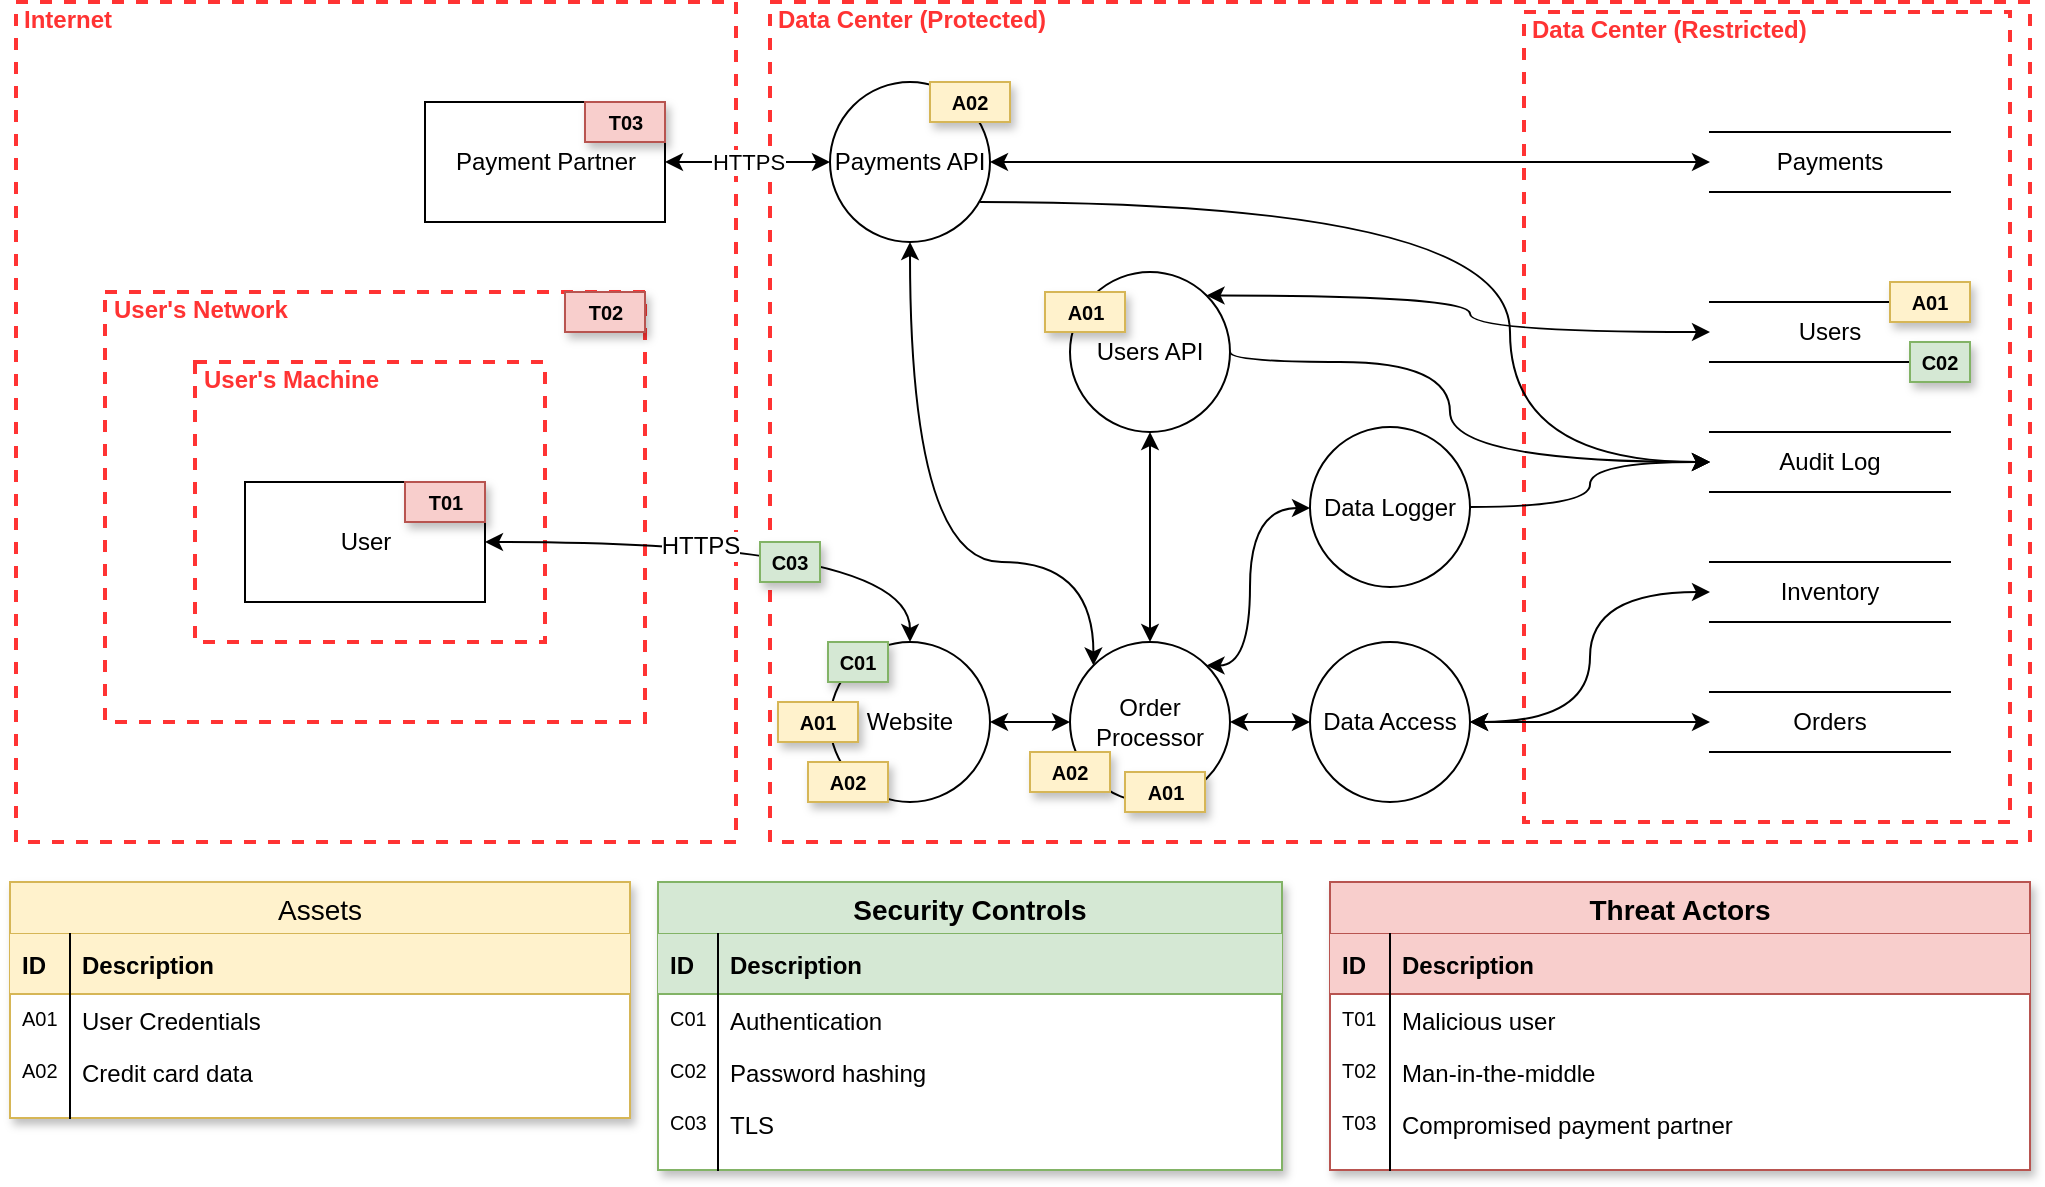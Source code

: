 <mxfile version="12.2.6" type="device" pages="3"><diagram id="M8fQZ1Fo5XgVi32tmQeU" name="DFD"><mxGraphModel dx="1090" dy="696" grid="1" gridSize="10" guides="1" tooltips="1" connect="1" arrows="1" fold="1" page="1" pageScale="1" pageWidth="827" pageHeight="1169" math="0" shadow="0"><root><mxCell id="bVHdNsz0KWSQvc3xRIcT-0"/><mxCell id="bVHdNsz0KWSQvc3xRIcT-1" parent="bVHdNsz0KWSQvc3xRIcT-0"/><mxCell id="bVHdNsz0KWSQvc3xRIcT-3" value="User's Machine" style="html=1;fontColor=#FF3333;fontStyle=1;align=left;verticalAlign=top;spacing=0;labelBorderColor=none;fillColor=none;dashed=1;strokeWidth=2;strokeColor=#FF3333;spacingLeft=4;spacingTop=-3;" vertex="1" parent="bVHdNsz0KWSQvc3xRIcT-1"><mxGeometry x="162.5" y="260" width="175" height="140" as="geometry"/></mxCell><mxCell id="bVHdNsz0KWSQvc3xRIcT-4" value="User's Network" style="html=1;fontColor=#FF3333;fontStyle=1;align=left;verticalAlign=top;spacing=0;labelBorderColor=none;fillColor=none;dashed=1;strokeWidth=2;strokeColor=#FF3333;spacingLeft=4;spacingTop=-3;" vertex="1" parent="bVHdNsz0KWSQvc3xRIcT-1"><mxGeometry x="117.5" y="225" width="270" height="215" as="geometry"/></mxCell><mxCell id="bVHdNsz0KWSQvc3xRIcT-5" value="Internet" style="html=1;fontColor=#FF3333;fontStyle=1;align=left;verticalAlign=top;spacing=0;labelBorderColor=none;fillColor=none;dashed=1;strokeWidth=2;strokeColor=#FF3333;spacingLeft=4;spacingTop=-3;" vertex="1" parent="bVHdNsz0KWSQvc3xRIcT-1"><mxGeometry x="73" y="80" width="360" height="420" as="geometry"/></mxCell><mxCell id="bVHdNsz0KWSQvc3xRIcT-2" value="User" style="rounded=0;whiteSpace=wrap;html=1;" vertex="1" parent="bVHdNsz0KWSQvc3xRIcT-1"><mxGeometry x="187.5" y="320" width="120" height="60" as="geometry"/></mxCell><mxCell id="bVHdNsz0KWSQvc3xRIcT-6" value="Data Center (Protected)" style="html=1;fontColor=#FF3333;fontStyle=1;align=left;verticalAlign=top;spacing=0;labelBorderColor=none;fillColor=none;dashed=1;strokeWidth=2;strokeColor=#FF3333;spacingLeft=4;spacingTop=-3;" vertex="1" parent="bVHdNsz0KWSQvc3xRIcT-1"><mxGeometry x="450" y="80" width="630" height="420" as="geometry"/></mxCell><mxCell id="bVHdNsz0KWSQvc3xRIcT-7" value="Website" style="ellipse;whiteSpace=wrap;html=1;aspect=fixed;" vertex="1" parent="bVHdNsz0KWSQvc3xRIcT-1"><mxGeometry x="480" y="400" width="80" height="80" as="geometry"/></mxCell><mxCell id="bVHdNsz0KWSQvc3xRIcT-8" value="Order Processor" style="ellipse;whiteSpace=wrap;html=1;aspect=fixed;" vertex="1" parent="bVHdNsz0KWSQvc3xRIcT-1"><mxGeometry x="600" y="400" width="80" height="80" as="geometry"/></mxCell><mxCell id="bVHdNsz0KWSQvc3xRIcT-10" value="Data Access" style="ellipse;whiteSpace=wrap;html=1;aspect=fixed;" vertex="1" parent="bVHdNsz0KWSQvc3xRIcT-1"><mxGeometry x="720" y="400" width="80" height="80" as="geometry"/></mxCell><mxCell id="bVHdNsz0KWSQvc3xRIcT-11" value="Data Logger" style="ellipse;whiteSpace=wrap;html=1;aspect=fixed;" vertex="1" parent="bVHdNsz0KWSQvc3xRIcT-1"><mxGeometry x="720" y="292.5" width="80" height="80" as="geometry"/></mxCell><mxCell id="bVHdNsz0KWSQvc3xRIcT-12" value="Data Center (Restricted)" style="html=1;fontColor=#FF3333;fontStyle=1;align=left;verticalAlign=top;spacing=0;labelBorderColor=none;fillColor=none;dashed=1;strokeWidth=2;strokeColor=#FF3333;spacingLeft=4;spacingTop=-3;" vertex="1" parent="bVHdNsz0KWSQvc3xRIcT-1"><mxGeometry x="827" y="85" width="243" height="405" as="geometry"/></mxCell><mxCell id="bVHdNsz0KWSQvc3xRIcT-13" value="Orders" style="shape=partialRectangle;whiteSpace=wrap;html=1;left=0;right=0;fillColor=none;" vertex="1" parent="bVHdNsz0KWSQvc3xRIcT-1"><mxGeometry x="920" y="425" width="120" height="30" as="geometry"/></mxCell><mxCell id="bVHdNsz0KWSQvc3xRIcT-14" value="Inventory" style="shape=partialRectangle;whiteSpace=wrap;html=1;left=0;right=0;fillColor=none;" vertex="1" parent="bVHdNsz0KWSQvc3xRIcT-1"><mxGeometry x="920" y="360" width="120" height="30" as="geometry"/></mxCell><mxCell id="bVHdNsz0KWSQvc3xRIcT-15" value="Audit Log" style="shape=partialRectangle;whiteSpace=wrap;html=1;left=0;right=0;fillColor=none;" vertex="1" parent="bVHdNsz0KWSQvc3xRIcT-1"><mxGeometry x="920" y="295" width="120" height="30" as="geometry"/></mxCell><mxCell id="bVHdNsz0KWSQvc3xRIcT-16" value="Payments API" style="ellipse;whiteSpace=wrap;html=1;aspect=fixed;" vertex="1" parent="bVHdNsz0KWSQvc3xRIcT-1"><mxGeometry x="480" y="120" width="80" height="80" as="geometry"/></mxCell><mxCell id="bVHdNsz0KWSQvc3xRIcT-17" value="Payment Partner" style="rounded=0;whiteSpace=wrap;html=1;" vertex="1" parent="bVHdNsz0KWSQvc3xRIcT-1"><mxGeometry x="277.5" y="130" width="120" height="60" as="geometry"/></mxCell><mxCell id="bVHdNsz0KWSQvc3xRIcT-18" value="&lt;font color=&quot;#000000&quot;&gt;HTTPS&lt;/font&gt;" style="endArrow=classic;startArrow=classic;html=1;fontColor=#FF3333;edgeStyle=orthogonalEdgeStyle;elbow=vertical;curved=1;" edge="1" parent="bVHdNsz0KWSQvc3xRIcT-1" source="bVHdNsz0KWSQvc3xRIcT-16" target="bVHdNsz0KWSQvc3xRIcT-17"><mxGeometry width="50" height="50" relative="1" as="geometry"><mxPoint x="120" y="610" as="sourcePoint"/><mxPoint x="170" y="560" as="targetPoint"/></mxGeometry></mxCell><mxCell id="bVHdNsz0KWSQvc3xRIcT-19" value="" style="endArrow=classic;startArrow=classic;html=1;fontColor=#FF3333;edgeStyle=orthogonalEdgeStyle;elbow=vertical;curved=1;" edge="1" parent="bVHdNsz0KWSQvc3xRIcT-1" source="bVHdNsz0KWSQvc3xRIcT-2" target="bVHdNsz0KWSQvc3xRIcT-7"><mxGeometry width="50" height="50" relative="1" as="geometry"><mxPoint x="370" y="560" as="sourcePoint"/><mxPoint x="120" y="490" as="targetPoint"/></mxGeometry></mxCell><mxCell id="bVHdNsz0KWSQvc3xRIcT-37" value="HTTPS" style="text;html=1;resizable=0;points=[];align=center;verticalAlign=middle;labelBackgroundColor=#ffffff;" vertex="1" connectable="0" parent="bVHdNsz0KWSQvc3xRIcT-19"><mxGeometry x="-0.189" y="-2" relative="1" as="geometry"><mxPoint x="1" as="offset"/></mxGeometry></mxCell><mxCell id="bVHdNsz0KWSQvc3xRIcT-20" value="" style="endArrow=classic;startArrow=classic;html=1;edgeStyle=orthogonalEdgeStyle;elbow=vertical;curved=1;" edge="1" parent="bVHdNsz0KWSQvc3xRIcT-1" source="bVHdNsz0KWSQvc3xRIcT-7" target="bVHdNsz0KWSQvc3xRIcT-8"><mxGeometry width="50" height="50" relative="1" as="geometry"><mxPoint x="70" y="540" as="sourcePoint"/><mxPoint x="120" y="490" as="targetPoint"/></mxGeometry></mxCell><mxCell id="bVHdNsz0KWSQvc3xRIcT-21" value="" style="endArrow=classic;startArrow=classic;html=1;edgeStyle=orthogonalEdgeStyle;elbow=vertical;curved=1;" edge="1" parent="bVHdNsz0KWSQvc3xRIcT-1" source="bVHdNsz0KWSQvc3xRIcT-8" target="bVHdNsz0KWSQvc3xRIcT-10"><mxGeometry width="50" height="50" relative="1" as="geometry"><mxPoint x="70" y="540" as="sourcePoint"/><mxPoint x="120" y="490" as="targetPoint"/></mxGeometry></mxCell><mxCell id="bVHdNsz0KWSQvc3xRIcT-22" value="" style="endArrow=classic;startArrow=classic;html=1;fontColor=#FF3333;edgeStyle=orthogonalEdgeStyle;elbow=vertical;curved=1;exitX=0;exitY=0;exitDx=0;exitDy=0;" edge="1" parent="bVHdNsz0KWSQvc3xRIcT-1" source="bVHdNsz0KWSQvc3xRIcT-8" target="bVHdNsz0KWSQvc3xRIcT-16"><mxGeometry width="50" height="50" relative="1" as="geometry"><mxPoint x="70" y="540" as="sourcePoint"/><mxPoint x="120" y="490" as="targetPoint"/><Array as="points"><mxPoint x="612" y="360"/><mxPoint x="520" y="360"/></Array></mxGeometry></mxCell><mxCell id="bVHdNsz0KWSQvc3xRIcT-23" value="" style="endArrow=classic;startArrow=classic;html=1;fontColor=#FF3333;edgeStyle=orthogonalEdgeStyle;elbow=vertical;curved=1;exitX=1;exitY=0;exitDx=0;exitDy=0;" edge="1" parent="bVHdNsz0KWSQvc3xRIcT-1" source="bVHdNsz0KWSQvc3xRIcT-8" target="bVHdNsz0KWSQvc3xRIcT-11"><mxGeometry width="50" height="50" relative="1" as="geometry"><mxPoint x="70" y="540" as="sourcePoint"/><mxPoint x="120" y="490" as="targetPoint"/><Array as="points"><mxPoint x="690" y="412"/><mxPoint x="690" y="333"/></Array></mxGeometry></mxCell><mxCell id="bVHdNsz0KWSQvc3xRIcT-24" value="" style="endArrow=classic;html=1;fontColor=#FF3333;edgeStyle=orthogonalEdgeStyle;elbow=vertical;curved=1;" edge="1" parent="bVHdNsz0KWSQvc3xRIcT-1" source="bVHdNsz0KWSQvc3xRIcT-11" target="bVHdNsz0KWSQvc3xRIcT-15"><mxGeometry width="50" height="50" relative="1" as="geometry"><mxPoint x="70" y="540" as="sourcePoint"/><mxPoint x="120" y="490" as="targetPoint"/></mxGeometry></mxCell><mxCell id="bVHdNsz0KWSQvc3xRIcT-25" value="" style="endArrow=classic;startArrow=classic;html=1;fontColor=#FF3333;edgeStyle=orthogonalEdgeStyle;elbow=vertical;curved=1;entryX=0;entryY=0.5;entryDx=0;entryDy=0;" edge="1" parent="bVHdNsz0KWSQvc3xRIcT-1" source="bVHdNsz0KWSQvc3xRIcT-10" target="bVHdNsz0KWSQvc3xRIcT-14"><mxGeometry width="50" height="50" relative="1" as="geometry"><mxPoint x="70" y="540" as="sourcePoint"/><mxPoint x="120" y="490" as="targetPoint"/></mxGeometry></mxCell><mxCell id="bVHdNsz0KWSQvc3xRIcT-27" value="Users API" style="ellipse;whiteSpace=wrap;html=1;aspect=fixed;" vertex="1" parent="bVHdNsz0KWSQvc3xRIcT-1"><mxGeometry x="600" y="215" width="80" height="80" as="geometry"/></mxCell><mxCell id="bVHdNsz0KWSQvc3xRIcT-28" value="" style="endArrow=classic;startArrow=classic;html=1;fontColor=#FF3333;edgeStyle=orthogonalEdgeStyle;elbow=vertical;curved=1;exitX=0.5;exitY=1;exitDx=0;exitDy=0;entryX=0.5;entryY=0;entryDx=0;entryDy=0;" edge="1" parent="bVHdNsz0KWSQvc3xRIcT-1" source="bVHdNsz0KWSQvc3xRIcT-27" target="bVHdNsz0KWSQvc3xRIcT-8"><mxGeometry width="50" height="50" relative="1" as="geometry"><mxPoint x="70" y="570" as="sourcePoint"/><mxPoint x="120" y="520" as="targetPoint"/><Array as="points"/></mxGeometry></mxCell><mxCell id="bVHdNsz0KWSQvc3xRIcT-29" value="Users" style="shape=partialRectangle;whiteSpace=wrap;html=1;left=0;right=0;fillColor=none;" vertex="1" parent="bVHdNsz0KWSQvc3xRIcT-1"><mxGeometry x="920" y="230" width="120" height="30" as="geometry"/></mxCell><mxCell id="bVHdNsz0KWSQvc3xRIcT-30" value="" style="endArrow=classic;startArrow=classic;html=1;fontColor=#FF3333;edgeStyle=orthogonalEdgeStyle;elbow=vertical;curved=1;exitX=1;exitY=0;exitDx=0;exitDy=0;" edge="1" parent="bVHdNsz0KWSQvc3xRIcT-1" source="bVHdNsz0KWSQvc3xRIcT-27" target="bVHdNsz0KWSQvc3xRIcT-29"><mxGeometry width="50" height="50" relative="1" as="geometry"><mxPoint x="70" y="570" as="sourcePoint"/><mxPoint x="120" y="520" as="targetPoint"/><Array as="points"/></mxGeometry></mxCell><mxCell id="bVHdNsz0KWSQvc3xRIcT-31" value="" style="endArrow=classic;startArrow=classic;html=1;fontColor=#FF3333;edgeStyle=orthogonalEdgeStyle;elbow=vertical;curved=1;" edge="1" parent="bVHdNsz0KWSQvc3xRIcT-1" source="bVHdNsz0KWSQvc3xRIcT-10" target="bVHdNsz0KWSQvc3xRIcT-13"><mxGeometry width="50" height="50" relative="1" as="geometry"><mxPoint x="70" y="570" as="sourcePoint"/><mxPoint x="120" y="520" as="targetPoint"/></mxGeometry></mxCell><mxCell id="bVHdNsz0KWSQvc3xRIcT-32" value="Payments" style="shape=partialRectangle;whiteSpace=wrap;html=1;left=0;right=0;fillColor=none;" vertex="1" parent="bVHdNsz0KWSQvc3xRIcT-1"><mxGeometry x="920" y="145" width="120" height="30" as="geometry"/></mxCell><mxCell id="bVHdNsz0KWSQvc3xRIcT-33" value="" style="endArrow=classic;startArrow=classic;html=1;fontColor=#FF3333;edgeStyle=orthogonalEdgeStyle;elbow=vertical;curved=1;" edge="1" parent="bVHdNsz0KWSQvc3xRIcT-1" source="bVHdNsz0KWSQvc3xRIcT-16" target="bVHdNsz0KWSQvc3xRIcT-32"><mxGeometry width="50" height="50" relative="1" as="geometry"><mxPoint x="70" y="570" as="sourcePoint"/><mxPoint x="120" y="520" as="targetPoint"/></mxGeometry></mxCell><mxCell id="bVHdNsz0KWSQvc3xRIcT-34" value="" style="endArrow=classic;html=1;fontColor=#FF3333;edgeStyle=orthogonalEdgeStyle;elbow=vertical;curved=1;exitX=1;exitY=0.5;exitDx=0;exitDy=0;entryX=0;entryY=0.5;entryDx=0;entryDy=0;" edge="1" parent="bVHdNsz0KWSQvc3xRIcT-1" source="bVHdNsz0KWSQvc3xRIcT-27" target="bVHdNsz0KWSQvc3xRIcT-15"><mxGeometry width="50" height="50" relative="1" as="geometry"><mxPoint x="70" y="570" as="sourcePoint"/><mxPoint x="910" y="310" as="targetPoint"/><Array as="points"><mxPoint x="680" y="260"/><mxPoint x="790" y="260"/><mxPoint x="790" y="310"/></Array></mxGeometry></mxCell><mxCell id="bVHdNsz0KWSQvc3xRIcT-35" value="" style="endArrow=classic;html=1;fontColor=#FF3333;edgeStyle=orthogonalEdgeStyle;elbow=vertical;curved=1;exitX=0.938;exitY=0.75;exitDx=0;exitDy=0;entryX=0;entryY=0.5;entryDx=0;entryDy=0;exitPerimeter=0;" edge="1" parent="bVHdNsz0KWSQvc3xRIcT-1" source="bVHdNsz0KWSQvc3xRIcT-16" target="bVHdNsz0KWSQvc3xRIcT-15"><mxGeometry width="50" height="50" relative="1" as="geometry"><mxPoint x="70" y="570" as="sourcePoint"/><mxPoint x="120" y="520" as="targetPoint"/><Array as="points"><mxPoint x="820" y="180"/><mxPoint x="820" y="310"/></Array></mxGeometry></mxCell><mxCell id="bVHdNsz0KWSQvc3xRIcT-42" value="Assets" style="swimlane;fontStyle=0;childLayout=stackLayout;horizontal=1;startSize=26;fillColor=#fff2cc;horizontalStack=0;resizeParent=1;resizeParentMax=0;resizeLast=0;collapsible=1;marginBottom=0;swimlaneFillColor=#ffffff;align=center;fontSize=14;shadow=1;strokeColor=#d6b656;" vertex="1" parent="bVHdNsz0KWSQvc3xRIcT-1"><mxGeometry x="70" y="520" width="310" height="118" as="geometry"/></mxCell><mxCell id="bVHdNsz0KWSQvc3xRIcT-43" value="Description" style="shape=partialRectangle;top=0;left=0;right=0;bottom=1;align=left;verticalAlign=middle;fillColor=#fff2cc;spacingLeft=34;spacingRight=4;overflow=hidden;rotatable=0;points=[[0,0.5],[1,0.5]];portConstraint=eastwest;dropTarget=0;fontStyle=1;fontSize=12;strokeColor=#d6b656;" vertex="1" parent="bVHdNsz0KWSQvc3xRIcT-42"><mxGeometry y="26" width="310" height="30" as="geometry"/></mxCell><mxCell id="bVHdNsz0KWSQvc3xRIcT-44" value="ID" style="shape=partialRectangle;top=0;left=0;bottom=0;fillColor=none;align=left;verticalAlign=middle;spacingLeft=4;spacingRight=4;overflow=hidden;rotatable=0;points=[];portConstraint=eastwest;part=1;fontSize=12;fontStyle=1" vertex="1" connectable="0" parent="bVHdNsz0KWSQvc3xRIcT-43"><mxGeometry width="30" height="30" as="geometry"/></mxCell><mxCell id="bVHdNsz0KWSQvc3xRIcT-45" value="User Credentials" style="shape=partialRectangle;top=0;left=0;right=0;bottom=0;align=left;verticalAlign=top;fillColor=none;spacingLeft=34;spacingRight=4;overflow=hidden;rotatable=0;points=[[0,0.5],[1,0.5]];portConstraint=eastwest;dropTarget=0;fontSize=12;" vertex="1" parent="bVHdNsz0KWSQvc3xRIcT-42"><mxGeometry y="56" width="310" height="26" as="geometry"/></mxCell><mxCell id="bVHdNsz0KWSQvc3xRIcT-46" value="A01" style="shape=partialRectangle;top=0;left=0;bottom=0;fillColor=none;align=left;verticalAlign=top;spacingLeft=4;spacingRight=4;overflow=hidden;rotatable=0;points=[];portConstraint=eastwest;part=1;fontSize=10;" vertex="1" connectable="0" parent="bVHdNsz0KWSQvc3xRIcT-45"><mxGeometry width="30" height="26" as="geometry"/></mxCell><mxCell id="bVHdNsz0KWSQvc3xRIcT-47" value="Credit card data" style="shape=partialRectangle;top=0;left=0;right=0;bottom=0;align=left;verticalAlign=top;fillColor=none;spacingLeft=34;spacingRight=4;overflow=hidden;rotatable=0;points=[[0,0.5],[1,0.5]];portConstraint=eastwest;dropTarget=0;fontSize=12;" vertex="1" parent="bVHdNsz0KWSQvc3xRIcT-42"><mxGeometry y="82" width="310" height="26" as="geometry"/></mxCell><mxCell id="bVHdNsz0KWSQvc3xRIcT-48" value="A02" style="shape=partialRectangle;top=0;left=0;bottom=0;fillColor=none;align=left;verticalAlign=top;spacingLeft=4;spacingRight=4;overflow=hidden;rotatable=0;points=[];portConstraint=eastwest;part=1;fontSize=10;" vertex="1" connectable="0" parent="bVHdNsz0KWSQvc3xRIcT-47"><mxGeometry width="30" height="26" as="geometry"/></mxCell><mxCell id="bVHdNsz0KWSQvc3xRIcT-51" value="" style="shape=partialRectangle;top=0;left=0;right=0;bottom=0;align=left;verticalAlign=top;fillColor=none;spacingLeft=34;spacingRight=4;overflow=hidden;rotatable=0;points=[[0,0.5],[1,0.5]];portConstraint=eastwest;dropTarget=0;fontSize=12;" vertex="1" parent="bVHdNsz0KWSQvc3xRIcT-42"><mxGeometry y="108" width="310" height="10" as="geometry"/></mxCell><mxCell id="bVHdNsz0KWSQvc3xRIcT-52" value="" style="shape=partialRectangle;top=0;left=0;bottom=0;fillColor=none;align=left;verticalAlign=top;spacingLeft=4;spacingRight=4;overflow=hidden;rotatable=0;points=[];portConstraint=eastwest;part=1;fontSize=12;" vertex="1" connectable="0" parent="bVHdNsz0KWSQvc3xRIcT-51"><mxGeometry width="30" height="10" as="geometry"/></mxCell><mxCell id="bVHdNsz0KWSQvc3xRIcT-53" value="Security Controls" style="swimlane;fontStyle=1;childLayout=stackLayout;horizontal=1;startSize=26;fillColor=#d5e8d4;horizontalStack=0;resizeParent=1;resizeParentMax=0;resizeLast=0;collapsible=1;marginBottom=0;swimlaneFillColor=#ffffff;align=center;fontSize=14;shadow=1;strokeColor=#82b366;" vertex="1" parent="bVHdNsz0KWSQvc3xRIcT-1"><mxGeometry x="394" y="520" width="312" height="144" as="geometry"/></mxCell><mxCell id="bVHdNsz0KWSQvc3xRIcT-54" value="Description" style="shape=partialRectangle;top=0;left=0;right=0;bottom=1;align=left;verticalAlign=middle;fillColor=#d5e8d4;spacingLeft=34;spacingRight=4;overflow=hidden;rotatable=0;points=[[0,0.5],[1,0.5]];portConstraint=eastwest;dropTarget=0;fontStyle=1;fontSize=12;strokeColor=#82b366;" vertex="1" parent="bVHdNsz0KWSQvc3xRIcT-53"><mxGeometry y="26" width="312" height="30" as="geometry"/></mxCell><mxCell id="bVHdNsz0KWSQvc3xRIcT-55" value="ID" style="shape=partialRectangle;top=0;left=0;bottom=0;fillColor=none;align=left;verticalAlign=middle;spacingLeft=4;spacingRight=4;overflow=hidden;rotatable=0;points=[];portConstraint=eastwest;part=1;fontSize=12;fontStyle=1" vertex="1" connectable="0" parent="bVHdNsz0KWSQvc3xRIcT-54"><mxGeometry width="30" height="30" as="geometry"/></mxCell><mxCell id="bVHdNsz0KWSQvc3xRIcT-56" value="Authentication" style="shape=partialRectangle;top=0;left=0;right=0;bottom=0;align=left;verticalAlign=top;fillColor=none;spacingLeft=34;spacingRight=4;overflow=hidden;rotatable=0;points=[[0,0.5],[1,0.5]];portConstraint=eastwest;dropTarget=0;fontSize=12;" vertex="1" parent="bVHdNsz0KWSQvc3xRIcT-53"><mxGeometry y="56" width="312" height="26" as="geometry"/></mxCell><mxCell id="bVHdNsz0KWSQvc3xRIcT-57" value="C01" style="shape=partialRectangle;top=0;left=0;bottom=0;fillColor=none;align=left;verticalAlign=top;spacingLeft=4;spacingRight=4;overflow=hidden;rotatable=0;points=[];portConstraint=eastwest;part=1;fontSize=10;" vertex="1" connectable="0" parent="bVHdNsz0KWSQvc3xRIcT-56"><mxGeometry width="30" height="26" as="geometry"/></mxCell><mxCell id="bVHdNsz0KWSQvc3xRIcT-58" value="Password hashing" style="shape=partialRectangle;top=0;left=0;right=0;bottom=0;align=left;verticalAlign=top;fillColor=none;spacingLeft=34;spacingRight=4;overflow=hidden;rotatable=0;points=[[0,0.5],[1,0.5]];portConstraint=eastwest;dropTarget=0;fontSize=12;" vertex="1" parent="bVHdNsz0KWSQvc3xRIcT-53"><mxGeometry y="82" width="312" height="26" as="geometry"/></mxCell><mxCell id="bVHdNsz0KWSQvc3xRIcT-59" value="C02" style="shape=partialRectangle;top=0;left=0;bottom=0;fillColor=none;align=left;verticalAlign=top;spacingLeft=4;spacingRight=4;overflow=hidden;rotatable=0;points=[];portConstraint=eastwest;part=1;fontSize=10;" vertex="1" connectable="0" parent="bVHdNsz0KWSQvc3xRIcT-58"><mxGeometry width="30" height="26" as="geometry"/></mxCell><mxCell id="bVHdNsz0KWSQvc3xRIcT-60" value="TLS" style="shape=partialRectangle;top=0;left=0;right=0;bottom=0;align=left;verticalAlign=top;fillColor=none;spacingLeft=34;spacingRight=4;overflow=hidden;rotatable=0;points=[[0,0.5],[1,0.5]];portConstraint=eastwest;dropTarget=0;fontSize=12;" vertex="1" parent="bVHdNsz0KWSQvc3xRIcT-53"><mxGeometry y="108" width="312" height="26" as="geometry"/></mxCell><mxCell id="bVHdNsz0KWSQvc3xRIcT-61" value="C03" style="shape=partialRectangle;top=0;left=0;bottom=0;fillColor=none;align=left;verticalAlign=top;spacingLeft=4;spacingRight=4;overflow=hidden;rotatable=0;points=[];portConstraint=eastwest;part=1;fontSize=10;" vertex="1" connectable="0" parent="bVHdNsz0KWSQvc3xRIcT-60"><mxGeometry width="30" height="26" as="geometry"/></mxCell><mxCell id="bVHdNsz0KWSQvc3xRIcT-62" value="" style="shape=partialRectangle;top=0;left=0;right=0;bottom=0;align=left;verticalAlign=top;fillColor=none;spacingLeft=34;spacingRight=4;overflow=hidden;rotatable=0;points=[[0,0.5],[1,0.5]];portConstraint=eastwest;dropTarget=0;fontSize=12;" vertex="1" parent="bVHdNsz0KWSQvc3xRIcT-53"><mxGeometry y="134" width="312" height="10" as="geometry"/></mxCell><mxCell id="bVHdNsz0KWSQvc3xRIcT-63" value="" style="shape=partialRectangle;top=0;left=0;bottom=0;fillColor=none;align=left;verticalAlign=top;spacingLeft=4;spacingRight=4;overflow=hidden;rotatable=0;points=[];portConstraint=eastwest;part=1;fontSize=12;" vertex="1" connectable="0" parent="bVHdNsz0KWSQvc3xRIcT-62"><mxGeometry width="30" height="10" as="geometry"/></mxCell><mxCell id="bVHdNsz0KWSQvc3xRIcT-64" value="Threat Actors" style="swimlane;fontStyle=1;childLayout=stackLayout;horizontal=1;startSize=26;fillColor=#f8cecc;horizontalStack=0;resizeParent=1;resizeParentMax=0;resizeLast=0;collapsible=1;marginBottom=0;swimlaneFillColor=#ffffff;align=center;fontSize=14;shadow=1;strokeColor=#b85450;" vertex="1" parent="bVHdNsz0KWSQvc3xRIcT-1"><mxGeometry x="730" y="520" width="350" height="144" as="geometry"/></mxCell><mxCell id="bVHdNsz0KWSQvc3xRIcT-65" value="Description" style="shape=partialRectangle;top=0;left=0;right=0;bottom=1;align=left;verticalAlign=middle;fillColor=#f8cecc;spacingLeft=34;spacingRight=4;overflow=hidden;rotatable=0;points=[[0,0.5],[1,0.5]];portConstraint=eastwest;dropTarget=0;fontStyle=1;fontSize=12;strokeColor=#b85450;" vertex="1" parent="bVHdNsz0KWSQvc3xRIcT-64"><mxGeometry y="26" width="350" height="30" as="geometry"/></mxCell><mxCell id="bVHdNsz0KWSQvc3xRIcT-66" value="ID" style="shape=partialRectangle;top=0;left=0;bottom=0;fillColor=none;align=left;verticalAlign=middle;spacingLeft=4;spacingRight=4;overflow=hidden;rotatable=0;points=[];portConstraint=eastwest;part=1;fontSize=12;fontStyle=1" vertex="1" connectable="0" parent="bVHdNsz0KWSQvc3xRIcT-65"><mxGeometry width="30" height="30" as="geometry"/></mxCell><mxCell id="bVHdNsz0KWSQvc3xRIcT-67" value="Malicious user" style="shape=partialRectangle;top=0;left=0;right=0;bottom=0;align=left;verticalAlign=top;fillColor=none;spacingLeft=34;spacingRight=4;overflow=hidden;rotatable=0;points=[[0,0.5],[1,0.5]];portConstraint=eastwest;dropTarget=0;fontSize=12;" vertex="1" parent="bVHdNsz0KWSQvc3xRIcT-64"><mxGeometry y="56" width="350" height="26" as="geometry"/></mxCell><mxCell id="bVHdNsz0KWSQvc3xRIcT-68" value="T01" style="shape=partialRectangle;top=0;left=0;bottom=0;fillColor=none;align=left;verticalAlign=top;spacingLeft=4;spacingRight=4;overflow=hidden;rotatable=0;points=[];portConstraint=eastwest;part=1;fontSize=10;" vertex="1" connectable="0" parent="bVHdNsz0KWSQvc3xRIcT-67"><mxGeometry width="30" height="26" as="geometry"/></mxCell><mxCell id="bVHdNsz0KWSQvc3xRIcT-69" value="Man-in-the-middle" style="shape=partialRectangle;top=0;left=0;right=0;bottom=0;align=left;verticalAlign=top;fillColor=none;spacingLeft=34;spacingRight=4;overflow=hidden;rotatable=0;points=[[0,0.5],[1,0.5]];portConstraint=eastwest;dropTarget=0;fontSize=12;" vertex="1" parent="bVHdNsz0KWSQvc3xRIcT-64"><mxGeometry y="82" width="350" height="26" as="geometry"/></mxCell><mxCell id="bVHdNsz0KWSQvc3xRIcT-70" value="T02" style="shape=partialRectangle;top=0;left=0;bottom=0;fillColor=none;align=left;verticalAlign=top;spacingLeft=4;spacingRight=4;overflow=hidden;rotatable=0;points=[];portConstraint=eastwest;part=1;fontSize=10;" vertex="1" connectable="0" parent="bVHdNsz0KWSQvc3xRIcT-69"><mxGeometry width="30" height="26" as="geometry"/></mxCell><mxCell id="bVHdNsz0KWSQvc3xRIcT-71" value="Compromised payment partner" style="shape=partialRectangle;top=0;left=0;right=0;bottom=0;align=left;verticalAlign=top;fillColor=none;spacingLeft=34;spacingRight=4;overflow=hidden;rotatable=0;points=[[0,0.5],[1,0.5]];portConstraint=eastwest;dropTarget=0;fontSize=12;" vertex="1" parent="bVHdNsz0KWSQvc3xRIcT-64"><mxGeometry y="108" width="350" height="26" as="geometry"/></mxCell><mxCell id="bVHdNsz0KWSQvc3xRIcT-72" value="T03" style="shape=partialRectangle;top=0;left=0;bottom=0;fillColor=none;align=left;verticalAlign=top;spacingLeft=4;spacingRight=4;overflow=hidden;rotatable=0;points=[];portConstraint=eastwest;part=1;fontSize=10;" vertex="1" connectable="0" parent="bVHdNsz0KWSQvc3xRIcT-71"><mxGeometry width="30" height="26" as="geometry"/></mxCell><mxCell id="bVHdNsz0KWSQvc3xRIcT-73" value="" style="shape=partialRectangle;top=0;left=0;right=0;bottom=0;align=left;verticalAlign=top;fillColor=none;spacingLeft=34;spacingRight=4;overflow=hidden;rotatable=0;points=[[0,0.5],[1,0.5]];portConstraint=eastwest;dropTarget=0;fontSize=12;" vertex="1" parent="bVHdNsz0KWSQvc3xRIcT-64"><mxGeometry y="134" width="350" height="10" as="geometry"/></mxCell><mxCell id="bVHdNsz0KWSQvc3xRIcT-74" value="" style="shape=partialRectangle;top=0;left=0;bottom=0;fillColor=none;align=left;verticalAlign=top;spacingLeft=4;spacingRight=4;overflow=hidden;rotatable=0;points=[];portConstraint=eastwest;part=1;fontSize=12;" vertex="1" connectable="0" parent="bVHdNsz0KWSQvc3xRIcT-73"><mxGeometry width="30" height="10" as="geometry"/></mxCell><UserObject label="&lt;b&gt;T03&lt;/b&gt;" placeholders="1" name="Variable" id="bVHdNsz0KWSQvc3xRIcT-77"><mxCell style="text;html=1;strokeColor=#b85450;fillColor=#f8cecc;align=center;verticalAlign=middle;whiteSpace=wrap;overflow=hidden;shadow=1;fontSize=10;" vertex="1" parent="bVHdNsz0KWSQvc3xRIcT-1"><mxGeometry x="357.5" y="130" width="40" height="20" as="geometry"/></mxCell></UserObject><UserObject label="&lt;b&gt;T02&lt;/b&gt;" placeholders="1" name="Variable" id="bVHdNsz0KWSQvc3xRIcT-78"><mxCell style="text;html=1;strokeColor=#b85450;fillColor=#f8cecc;align=center;verticalAlign=middle;whiteSpace=wrap;overflow=hidden;shadow=1;fontSize=10;" vertex="1" parent="bVHdNsz0KWSQvc3xRIcT-1"><mxGeometry x="347.5" y="225" width="40" height="20" as="geometry"/></mxCell></UserObject><UserObject label="&lt;b&gt;T01&lt;/b&gt;" placeholders="1" name="Variable" id="bVHdNsz0KWSQvc3xRIcT-79"><mxCell style="text;html=1;strokeColor=#b85450;fillColor=#f8cecc;align=center;verticalAlign=middle;whiteSpace=wrap;overflow=hidden;shadow=1;fontSize=10;" vertex="1" parent="bVHdNsz0KWSQvc3xRIcT-1"><mxGeometry x="267.5" y="320" width="40" height="20" as="geometry"/></mxCell></UserObject><UserObject label="&lt;b&gt;C03&lt;/b&gt;" placeholders="1" name="Variable" id="bVHdNsz0KWSQvc3xRIcT-80"><mxCell style="text;html=1;strokeColor=#82b366;fillColor=#d5e8d4;align=center;verticalAlign=middle;whiteSpace=wrap;overflow=hidden;shadow=1;fontSize=10;" vertex="1" parent="bVHdNsz0KWSQvc3xRIcT-1"><mxGeometry x="445" y="350" width="30" height="20" as="geometry"/></mxCell></UserObject><UserObject label="&lt;b&gt;C01&lt;/b&gt;" placeholders="1" name="Variable" id="bVHdNsz0KWSQvc3xRIcT-81"><mxCell style="text;html=1;strokeColor=#82b366;fillColor=#d5e8d4;align=center;verticalAlign=middle;whiteSpace=wrap;overflow=hidden;shadow=1;fontSize=10;" vertex="1" parent="bVHdNsz0KWSQvc3xRIcT-1"><mxGeometry x="479" y="400" width="30" height="20" as="geometry"/></mxCell></UserObject><UserObject label="&lt;b&gt;A01&lt;/b&gt;" placeholders="1" name="Variable" id="bVHdNsz0KWSQvc3xRIcT-82"><mxCell style="text;html=1;strokeColor=#d6b656;fillColor=#fff2cc;align=center;verticalAlign=middle;whiteSpace=wrap;overflow=hidden;shadow=1;fontSize=10;" vertex="1" parent="bVHdNsz0KWSQvc3xRIcT-1"><mxGeometry x="454" y="430" width="40" height="20" as="geometry"/></mxCell></UserObject><UserObject label="&lt;b&gt;A02&lt;/b&gt;" placeholders="1" name="Variable" id="bVHdNsz0KWSQvc3xRIcT-83"><mxCell style="text;html=1;strokeColor=#d6b656;fillColor=#fff2cc;align=center;verticalAlign=middle;whiteSpace=wrap;overflow=hidden;shadow=1;fontSize=10;" vertex="1" parent="bVHdNsz0KWSQvc3xRIcT-1"><mxGeometry x="469" y="460" width="40" height="20" as="geometry"/></mxCell></UserObject><UserObject label="&lt;b&gt;A01&lt;/b&gt;" placeholders="1" name="Variable" id="bVHdNsz0KWSQvc3xRIcT-84"><mxCell style="text;html=1;strokeColor=#d6b656;fillColor=#fff2cc;align=center;verticalAlign=middle;whiteSpace=wrap;overflow=hidden;shadow=1;fontSize=10;" vertex="1" parent="bVHdNsz0KWSQvc3xRIcT-1"><mxGeometry x="587.5" y="225" width="40" height="20" as="geometry"/></mxCell></UserObject><UserObject label="&lt;b&gt;A01&lt;/b&gt;" placeholders="1" name="Variable" id="bVHdNsz0KWSQvc3xRIcT-85"><mxCell style="text;html=1;strokeColor=#d6b656;fillColor=#fff2cc;align=center;verticalAlign=middle;whiteSpace=wrap;overflow=hidden;shadow=1;fontSize=10;" vertex="1" parent="bVHdNsz0KWSQvc3xRIcT-1"><mxGeometry x="1010" y="220" width="40" height="20" as="geometry"/></mxCell></UserObject><UserObject label="&lt;b&gt;A02&lt;/b&gt;" placeholders="1" name="Variable" id="bVHdNsz0KWSQvc3xRIcT-86"><mxCell style="text;html=1;strokeColor=#d6b656;fillColor=#fff2cc;align=center;verticalAlign=middle;whiteSpace=wrap;overflow=hidden;shadow=1;fontSize=10;" vertex="1" parent="bVHdNsz0KWSQvc3xRIcT-1"><mxGeometry x="530" y="120" width="40" height="20" as="geometry"/></mxCell></UserObject><UserObject label="&lt;b&gt;A02&lt;/b&gt;" placeholders="1" name="Variable" id="bVHdNsz0KWSQvc3xRIcT-87"><mxCell style="text;html=1;strokeColor=#d6b656;fillColor=#fff2cc;align=center;verticalAlign=middle;whiteSpace=wrap;overflow=hidden;shadow=1;fontSize=10;" vertex="1" parent="bVHdNsz0KWSQvc3xRIcT-1"><mxGeometry x="580" y="455" width="40" height="20" as="geometry"/></mxCell></UserObject><UserObject label="&lt;b&gt;A01&lt;/b&gt;" placeholders="1" name="Variable" id="bVHdNsz0KWSQvc3xRIcT-88"><mxCell style="text;html=1;strokeColor=#d6b656;fillColor=#fff2cc;align=center;verticalAlign=middle;whiteSpace=wrap;overflow=hidden;shadow=1;fontSize=10;" vertex="1" parent="bVHdNsz0KWSQvc3xRIcT-1"><mxGeometry x="627.5" y="465" width="40" height="20" as="geometry"/></mxCell></UserObject><UserObject label="&lt;b&gt;C02&lt;/b&gt;" placeholders="1" name="Variable" id="bVHdNsz0KWSQvc3xRIcT-89"><mxCell style="text;html=1;strokeColor=#82b366;fillColor=#d5e8d4;align=center;verticalAlign=middle;whiteSpace=wrap;overflow=hidden;shadow=1;fontSize=10;" vertex="1" parent="bVHdNsz0KWSQvc3xRIcT-1"><mxGeometry x="1020" y="250" width="30" height="20" as="geometry"/></mxCell></UserObject></root></mxGraphModel></diagram><diagram id="IiltKbKD5ddq5IhYbK3Y" name="PFD"><mxGraphModel dx="908" dy="580" grid="1" gridSize="10" guides="1" tooltips="1" connect="1" arrows="1" fold="1" page="1" pageScale="1" pageWidth="1169" pageHeight="827" math="0" shadow="0"><root><mxCell id="dbUBPG02qW72nxAXLzAD-0"/><mxCell id="dbUBPG02qW72nxAXLzAD-1" parent="dbUBPG02qW72nxAXLzAD-0"/><mxCell id="CzzWQTDkvPvtoRy5d5xq-13" style="edgeStyle=orthogonalEdgeStyle;curved=1;orthogonalLoop=1;jettySize=auto;html=1;exitX=0;exitY=0;exitDx=0;exitDy=0;entryX=0.5;entryY=0;entryDx=0;entryDy=0;fontSize=10;" edge="1" parent="dbUBPG02qW72nxAXLzAD-1" source="v0QgGEe1ELaFUL6joymP-6" target="CzzWQTDkvPvtoRy5d5xq-10"><mxGeometry relative="1" as="geometry"><Array as="points"><mxPoint x="472" y="35"/><mxPoint x="305" y="35"/></Array></mxGeometry></mxCell><mxCell id="_HrcUKyhX5lGfPoHuBbc-1" value="" style="shape=requiredInterface;html=1;verticalLabelPosition=bottom;dashed=1;strokeColor=#FF3333;strokeWidth=2;fillColor=none;fontColor=#FF3333;align=left;rotation=180;shadow=1;" vertex="1" parent="dbUBPG02qW72nxAXLzAD-1"><mxGeometry x="440" y="20" width="20" height="365" as="geometry"/></mxCell><mxCell id="_HrcUKyhX5lGfPoHuBbc-2" value="" style="shape=requiredInterface;html=1;verticalLabelPosition=bottom;dashed=1;strokeColor=#FF3333;strokeWidth=2;fillColor=none;fontColor=#FF3333;align=left;rotation=180;shadow=1;" vertex="1" parent="dbUBPG02qW72nxAXLzAD-1"><mxGeometry x="230" y="20" width="20" height="365" as="geometry"/></mxCell><mxCell id="CzzWQTDkvPvtoRy5d5xq-15" style="edgeStyle=orthogonalEdgeStyle;curved=1;orthogonalLoop=1;jettySize=auto;html=1;exitX=1;exitY=0.25;exitDx=0;exitDy=0;entryX=0.5;entryY=0;entryDx=0;entryDy=0;fontSize=10;" edge="1" parent="dbUBPG02qW72nxAXLzAD-1" source="v0QgGEe1ELaFUL6joymP-0" target="v0QgGEe1ELaFUL6joymP-2"><mxGeometry relative="1" as="geometry"/></mxCell><mxCell id="CzzWQTDkvPvtoRy5d5xq-17" value="HTTPs request" style="text;html=1;resizable=0;points=[];align=center;verticalAlign=middle;labelBackgroundColor=#ffffff;fontSize=10;" vertex="1" connectable="0" parent="CzzWQTDkvPvtoRy5d5xq-15"><mxGeometry x="-0.481" y="2" relative="1" as="geometry"><mxPoint x="12" y="3.5" as="offset"/></mxGeometry></mxCell><mxCell id="v0QgGEe1ELaFUL6joymP-0" value="User" style="rounded=0;whiteSpace=wrap;html=1;shadow=1;fontSize=10;" vertex="1" parent="dbUBPG02qW72nxAXLzAD-1"><mxGeometry x="30" y="187.5" width="90" height="35" as="geometry"/></mxCell><mxCell id="CzzWQTDkvPvtoRy5d5xq-11" style="edgeStyle=orthogonalEdgeStyle;curved=1;orthogonalLoop=1;jettySize=auto;html=1;exitX=1;exitY=0.5;exitDx=0;exitDy=0;entryX=0;entryY=0.5;entryDx=0;entryDy=0;fontSize=10;" edge="1" parent="dbUBPG02qW72nxAXLzAD-1" source="v0QgGEe1ELaFUL6joymP-2" target="v0QgGEe1ELaFUL6joymP-4"><mxGeometry relative="1" as="geometry"><Array as="points"><mxPoint x="340" y="330"/><mxPoint x="472" y="330"/><mxPoint x="472" y="310"/></Array></mxGeometry></mxCell><mxCell id="CzzWQTDkvPvtoRy5d5xq-20" value="Application &lt;br&gt;calls (do)" style="text;html=1;resizable=0;points=[];align=center;verticalAlign=middle;labelBackgroundColor=#ffffff;fontSize=10;" vertex="1" connectable="0" parent="CzzWQTDkvPvtoRy5d5xq-11"><mxGeometry x="-0.721" y="17" relative="1" as="geometry"><mxPoint x="45" y="27" as="offset"/></mxGeometry></mxCell><mxCell id="CzzWQTDkvPvtoRy5d5xq-16" style="edgeStyle=orthogonalEdgeStyle;curved=1;orthogonalLoop=1;jettySize=auto;html=1;exitX=0;exitY=0.5;exitDx=0;exitDy=0;entryX=0.75;entryY=1;entryDx=0;entryDy=0;fontSize=10;" edge="1" parent="dbUBPG02qW72nxAXLzAD-1" source="v0QgGEe1ELaFUL6joymP-2" target="v0QgGEe1ELaFUL6joymP-0"><mxGeometry relative="1" as="geometry"/></mxCell><mxCell id="CzzWQTDkvPvtoRy5d5xq-19" value="HTTPs response" style="text;html=1;resizable=0;points=[];align=center;verticalAlign=middle;labelBackgroundColor=#ffffff;fontSize=10;" vertex="1" connectable="0" parent="CzzWQTDkvPvtoRy5d5xq-16"><mxGeometry x="0.134" y="-12" relative="1" as="geometry"><mxPoint as="offset"/></mxGeometry></mxCell><mxCell id="v0QgGEe1ELaFUL6joymP-2" value="Web Server" style="ellipse;shape=doubleEllipse;whiteSpace=wrap;html=1;aspect=fixed;shadow=1;fontSize=10;" vertex="1" parent="dbUBPG02qW72nxAXLzAD-1"><mxGeometry x="260" y="220" width="80" height="80" as="geometry"/></mxCell><mxCell id="CzzWQTDkvPvtoRy5d5xq-2" style="edgeStyle=orthogonalEdgeStyle;curved=1;orthogonalLoop=1;jettySize=auto;html=1;fontSize=10;exitX=1;exitY=0.5;exitDx=0;exitDy=0;" edge="1" parent="dbUBPG02qW72nxAXLzAD-1" source="v0QgGEe1ELaFUL6joymP-4" target="CzzWQTDkvPvtoRy5d5xq-1"><mxGeometry relative="1" as="geometry"><Array as="points"><mxPoint x="590" y="250"/><mxPoint x="830" y="250"/></Array></mxGeometry></mxCell><mxCell id="CzzWQTDkvPvtoRy5d5xq-22" value="SQL queries&lt;br&gt;Users&lt;br&gt;Audit Log&lt;br&gt;Inventory&lt;br&gt;Orders" style="text;html=1;resizable=0;points=[];align=center;verticalAlign=middle;labelBackgroundColor=#ffffff;fontSize=10;" vertex="1" connectable="0" parent="CzzWQTDkvPvtoRy5d5xq-2"><mxGeometry x="-0.419" y="-3" relative="1" as="geometry"><mxPoint x="12" y="27" as="offset"/></mxGeometry></mxCell><mxCell id="CzzWQTDkvPvtoRy5d5xq-8" style="edgeStyle=orthogonalEdgeStyle;curved=1;orthogonalLoop=1;jettySize=auto;html=1;exitX=0.5;exitY=0;exitDx=0;exitDy=0;entryX=0.5;entryY=1;entryDx=0;entryDy=0;fontSize=10;" edge="1" parent="dbUBPG02qW72nxAXLzAD-1" source="v0QgGEe1ELaFUL6joymP-4" target="v0QgGEe1ELaFUL6joymP-6"><mxGeometry relative="1" as="geometry"><Array as="points"><mxPoint x="550" y="250"/><mxPoint x="510" y="250"/><mxPoint x="510" y="170"/><mxPoint x="550" y="170"/></Array></mxGeometry></mxCell><mxCell id="_HrcUKyhX5lGfPoHuBbc-8" value="Application&lt;br&gt;call (do)" style="text;html=1;resizable=0;points=[];align=center;verticalAlign=middle;labelBackgroundColor=#ffffff;fontSize=10;" vertex="1" connectable="0" parent="CzzWQTDkvPvtoRy5d5xq-8"><mxGeometry x="0.404" y="-8" relative="1" as="geometry"><mxPoint x="-10" y="32" as="offset"/></mxGeometry></mxCell><mxCell id="_HrcUKyhX5lGfPoHuBbc-7" value="HTTPs&lt;br&gt;XML" style="text;html=1;resizable=0;points=[];align=center;verticalAlign=middle;labelBackgroundColor=#ffffff;fontSize=10;" vertex="1" connectable="0" parent="CzzWQTDkvPvtoRy5d5xq-8"><mxGeometry x="0.257" y="-2" relative="1" as="geometry"><mxPoint x="-132" y="-151" as="offset"/></mxGeometry></mxCell><mxCell id="CzzWQTDkvPvtoRy5d5xq-12" style="edgeStyle=orthogonalEdgeStyle;curved=1;orthogonalLoop=1;jettySize=auto;html=1;fontSize=10;exitX=0;exitY=0.5;exitDx=0;exitDy=0;entryX=1;entryY=0.5;entryDx=0;entryDy=0;" edge="1" parent="dbUBPG02qW72nxAXLzAD-1" source="v0QgGEe1ELaFUL6joymP-4" target="v0QgGEe1ELaFUL6joymP-2"><mxGeometry relative="1" as="geometry"><Array as="points"><mxPoint x="510" y="260"/></Array></mxGeometry></mxCell><mxCell id="CzzWQTDkvPvtoRy5d5xq-21" value="Application&lt;br&gt;response&amp;nbsp;" style="text;html=1;resizable=0;points=[];align=center;verticalAlign=middle;labelBackgroundColor=#ffffff;fontSize=10;" vertex="1" connectable="0" parent="CzzWQTDkvPvtoRy5d5xq-12"><mxGeometry x="0.543" y="3" relative="1" as="geometry"><mxPoint x="10" y="-3" as="offset"/></mxGeometry></mxCell><mxCell id="v0QgGEe1ELaFUL6joymP-4" value="Order Processor" style="ellipse;shape=doubleEllipse;whiteSpace=wrap;html=1;aspect=fixed;shadow=1;fontSize=10;" vertex="1" parent="dbUBPG02qW72nxAXLzAD-1"><mxGeometry x="510" y="270" width="80" height="80" as="geometry"/></mxCell><mxCell id="CzzWQTDkvPvtoRy5d5xq-9" style="edgeStyle=orthogonalEdgeStyle;curved=1;orthogonalLoop=1;jettySize=auto;html=1;exitX=0.5;exitY=1;exitDx=0;exitDy=0;fontSize=10;entryX=0.5;entryY=0;entryDx=0;entryDy=0;" edge="1" parent="dbUBPG02qW72nxAXLzAD-1" source="v0QgGEe1ELaFUL6joymP-6" target="v0QgGEe1ELaFUL6joymP-4"><mxGeometry relative="1" as="geometry"><Array as="points"><mxPoint x="550" y="170"/><mxPoint x="590" y="170"/><mxPoint x="590" y="250"/><mxPoint x="550" y="250"/></Array></mxGeometry></mxCell><mxCell id="_HrcUKyhX5lGfPoHuBbc-9" value="Application&lt;br&gt;response" style="text;html=1;resizable=0;points=[];align=center;verticalAlign=middle;labelBackgroundColor=#ffffff;fontSize=10;" vertex="1" connectable="0" parent="CzzWQTDkvPvtoRy5d5xq-9"><mxGeometry x="0.075" y="-1" relative="1" as="geometry"><mxPoint x="1" y="-6.5" as="offset"/></mxGeometry></mxCell><mxCell id="_HrcUKyhX5lGfPoHuBbc-0" style="edgeStyle=orthogonalEdgeStyle;curved=1;orthogonalLoop=1;jettySize=auto;html=1;exitX=1;exitY=0.5;exitDx=0;exitDy=0;entryX=0.5;entryY=0;entryDx=0;entryDy=0;fontSize=10;" edge="1" parent="dbUBPG02qW72nxAXLzAD-1" source="v0QgGEe1ELaFUL6joymP-6" target="CzzWQTDkvPvtoRy5d5xq-1"><mxGeometry relative="1" as="geometry"><Array as="points"><mxPoint x="830" y="110"/></Array></mxGeometry></mxCell><mxCell id="_HrcUKyhX5lGfPoHuBbc-10" value="SQL queries&lt;br&gt;Payments&lt;br&gt;Audit Log" style="text;html=1;resizable=0;points=[];align=center;verticalAlign=middle;labelBackgroundColor=#ffffff;fontSize=10;" vertex="1" connectable="0" parent="_HrcUKyhX5lGfPoHuBbc-0"><mxGeometry x="-0.473" y="8" relative="1" as="geometry"><mxPoint x="-50" y="18" as="offset"/></mxGeometry></mxCell><mxCell id="v0QgGEe1ELaFUL6joymP-6" value="Payments API" style="ellipse;shape=doubleEllipse;whiteSpace=wrap;html=1;aspect=fixed;shadow=1;fontSize=10;" vertex="1" parent="dbUBPG02qW72nxAXLzAD-1"><mxGeometry x="510" y="70" width="80" height="80" as="geometry"/></mxCell><mxCell id="v0QgGEe1ELaFUL6joymP-7" value="" style="shape=requiredInterface;html=1;verticalLabelPosition=bottom;dashed=1;strokeColor=#FF3333;strokeWidth=2;fillColor=none;fontColor=#FF3333;align=left;rotation=180;shadow=1;" vertex="1" parent="dbUBPG02qW72nxAXLzAD-1"><mxGeometry x="700" y="20" width="20" height="365" as="geometry"/></mxCell><mxCell id="CzzWQTDkvPvtoRy5d5xq-3" style="edgeStyle=orthogonalEdgeStyle;curved=1;orthogonalLoop=1;jettySize=auto;html=1;fontSize=10;entryX=1;entryY=1;entryDx=0;entryDy=0;" edge="1" parent="dbUBPG02qW72nxAXLzAD-1" source="CzzWQTDkvPvtoRy5d5xq-1" target="v0QgGEe1ELaFUL6joymP-4"><mxGeometry relative="1" as="geometry"><Array as="points"><mxPoint x="780" y="360"/><mxPoint x="600" y="360"/><mxPoint x="600" y="338"/></Array></mxGeometry></mxCell><mxCell id="CzzWQTDkvPvtoRy5d5xq-23" value="User data&lt;br&gt;Auth data&lt;br&gt;Inventory data" style="text;html=1;resizable=0;points=[];align=center;verticalAlign=middle;labelBackgroundColor=#ffffff;fontSize=10;" vertex="1" connectable="0" parent="CzzWQTDkvPvtoRy5d5xq-3"><mxGeometry x="0.477" y="-5" relative="1" as="geometry"><mxPoint x="34.5" y="5" as="offset"/></mxGeometry></mxCell><mxCell id="CzzWQTDkvPvtoRy5d5xq-1" value="Data Stores" style="shape=partialRectangle;whiteSpace=wrap;html=1;left=0;right=0;fillColor=none;shadow=1;fontSize=10;" vertex="1" parent="dbUBPG02qW72nxAXLzAD-1"><mxGeometry x="770" y="285" width="120" height="30" as="geometry"/></mxCell><mxCell id="CzzWQTDkvPvtoRy5d5xq-14" style="edgeStyle=orthogonalEdgeStyle;curved=1;orthogonalLoop=1;jettySize=auto;html=1;exitX=0.5;exitY=1;exitDx=0;exitDy=0;entryX=0;entryY=0;entryDx=0;entryDy=0;fontSize=10;" edge="1" parent="dbUBPG02qW72nxAXLzAD-1" source="CzzWQTDkvPvtoRy5d5xq-10" target="v0QgGEe1ELaFUL6joymP-6"><mxGeometry relative="1" as="geometry"/></mxCell><mxCell id="2FBbXlBaZP0yimbZxuE2-0" value="HTTPs" style="text;html=1;resizable=0;points=[];align=center;verticalAlign=middle;labelBackgroundColor=#ffffff;fontSize=10;" vertex="1" connectable="0" parent="CzzWQTDkvPvtoRy5d5xq-14"><mxGeometry x="-0.328" y="3" relative="1" as="geometry"><mxPoint as="offset"/></mxGeometry></mxCell><mxCell id="CzzWQTDkvPvtoRy5d5xq-10" value="Payment Partner" style="rounded=0;whiteSpace=wrap;html=1;shadow=1;fontSize=10;" vertex="1" parent="dbUBPG02qW72nxAXLzAD-1"><mxGeometry x="260" y="55" width="90" height="35" as="geometry"/></mxCell><mxCell id="_HrcUKyhX5lGfPoHuBbc-3" value="&lt;span style=&quot;color: rgb(255 , 51 , 51) ; font-size: 12px ; text-align: left ; white-space: nowrap&quot;&gt;DMZ - user/web server boundary&lt;/span&gt;" style="text;html=1;strokeColor=none;fillColor=none;align=center;verticalAlign=middle;whiteSpace=wrap;rounded=0;shadow=0;fontSize=10;rotation=-90;labelBackgroundColor=#ffffff;" vertex="1" parent="dbUBPG02qW72nxAXLzAD-1"><mxGeometry x="140" y="187.5" width="210" height="20" as="geometry"/></mxCell><mxCell id="_HrcUKyhX5lGfPoHuBbc-5" value="&lt;div style=&quot;text-align: center&quot;&gt;&lt;span style=&quot;color: rgb(255 , 51 , 51) ; font-size: 12px ; text-align: left ; white-space: nowrap&quot;&gt;Protected data&amp;nbsp;&lt;/span&gt;&lt;font color=&quot;#ff3333&quot;&gt;&lt;span style=&quot;font-size: 12px ; white-space: nowrap&quot;&gt;centre -&amp;nbsp;&lt;/span&gt;&lt;span style=&quot;font-size: 12px ; white-space: nowrap&quot;&gt;web server/application boundary&lt;/span&gt;&lt;/font&gt;&lt;/div&gt;" style="text;html=1;strokeColor=none;fillColor=none;align=center;verticalAlign=middle;whiteSpace=wrap;rounded=0;shadow=0;fontSize=10;rotation=-90;labelBackgroundColor=#ffffff;" vertex="1" parent="dbUBPG02qW72nxAXLzAD-1"><mxGeometry x="350" y="187.5" width="210" height="20" as="geometry"/></mxCell><mxCell id="_HrcUKyhX5lGfPoHuBbc-6" value="&lt;div style=&quot;text-align: center&quot;&gt;&lt;div style=&quot;text-align: left&quot;&gt;&lt;font color=&quot;#ff3333&quot;&gt;&lt;span style=&quot;font-size: 12px ; white-space: nowrap&quot;&gt;Restricted network - app/database boundary&lt;/span&gt;&lt;/font&gt;&lt;/div&gt;&lt;/div&gt;" style="text;html=1;strokeColor=none;fillColor=none;align=center;verticalAlign=middle;whiteSpace=wrap;rounded=0;shadow=0;fontSize=10;rotation=-90;labelBackgroundColor=#ffffff;" vertex="1" parent="dbUBPG02qW72nxAXLzAD-1"><mxGeometry x="610" y="182.5" width="210" height="20" as="geometry"/></mxCell></root></mxGraphModel></diagram><diagram id="DFwIx7VVaJuNNy6AmM6M" name="Attack Tree"><mxGraphModel dx="1090" dy="696" grid="1" gridSize="10" guides="1" tooltips="1" connect="1" arrows="1" fold="1" page="1" pageScale="1" pageWidth="827" pageHeight="1169" math="0" shadow="0"><root><mxCell id="0"/><mxCell id="1" parent="0"/><mxCell id="0dLORehoDUG8drkRdSyY-1" value="Full Access to &lt;br&gt;User's WiFi" style="shape=xor;whiteSpace=wrap;html=1;fillColor=#d5e8d4;strokeColor=#82b366;direction=north;" vertex="1" parent="1"><mxGeometry x="370" y="310" width="120" height="80" as="geometry"/></mxCell><mxCell id="0dLORehoDUG8drkRdSyY-2" value="Access Secured Network" style="shape=xor;whiteSpace=wrap;html=1;fillColor=#d5e8d4;strokeColor=#82b366;direction=north;" vertex="1" parent="1"><mxGeometry x="500" y="450" width="120" height="80" as="geometry"/></mxCell><mxCell id="0dLORehoDUG8drkRdSyY-3" value="" style="edgeStyle=orthogonalEdgeStyle;rounded=0;orthogonalLoop=1;jettySize=auto;html=1;exitX=0.25;exitY=0.5;exitDx=0;exitDy=0;exitPerimeter=0;entryX=1;entryY=0.5;entryDx=0;entryDy=0;entryPerimeter=0;" edge="1" parent="1" source="0dLORehoDUG8drkRdSyY-1" target="0dLORehoDUG8drkRdSyY-2"><mxGeometry relative="1" as="geometry"><Array as="points"><mxPoint x="430" y="420"/><mxPoint x="560" y="420"/></Array></mxGeometry></mxCell><mxCell id="0dLORehoDUG8drkRdSyY-4" value="Access Unsecured Network" style="shape=xor;whiteSpace=wrap;html=1;fillColor=#d5e8d4;strokeColor=#82b366;direction=north;" vertex="1" parent="1"><mxGeometry x="180" y="450" width="120" height="80" as="geometry"/></mxCell><mxCell id="0dLORehoDUG8drkRdSyY-5" value="" style="edgeStyle=orthogonalEdgeStyle;rounded=0;orthogonalLoop=1;jettySize=auto;html=1;exitX=0.25;exitY=0.5;exitDx=0;exitDy=0;exitPerimeter=0;entryX=1;entryY=0.5;entryDx=0;entryDy=0;entryPerimeter=0;" edge="1" parent="1" source="0dLORehoDUG8drkRdSyY-1" target="0dLORehoDUG8drkRdSyY-4"><mxGeometry relative="1" as="geometry"><Array as="points"><mxPoint x="430" y="420"/><mxPoint x="240" y="420"/></Array></mxGeometry></mxCell><mxCell id="0dLORehoDUG8drkRdSyY-8" value="App" style="rounded=0;whiteSpace=wrap;html=1;fillColor=#f5f5f5;strokeColor=#666666;" vertex="1" parent="1"><mxGeometry x="500" y="580" width="120" height="80" as="geometry"/></mxCell><mxCell id="0dLORehoDUG8drkRdSyY-9" value="" style="edgeStyle=orthogonalEdgeStyle;rounded=0;orthogonalLoop=1;jettySize=auto;html=1;exitX=0.25;exitY=0.5;exitDx=0;exitDy=0;exitPerimeter=0;" edge="1" parent="1" source="0dLORehoDUG8drkRdSyY-2" target="0dLORehoDUG8drkRdSyY-8"><mxGeometry relative="1" as="geometry"/></mxCell><mxCell id="0dLORehoDUG8drkRdSyY-10" value="Phishing" style="rounded=0;whiteSpace=wrap;html=1;fillColor=#f5f5f5;strokeColor=#666666;" vertex="1" parent="1"><mxGeometry x="630" y="580" width="120" height="80" as="geometry"/></mxCell><mxCell id="0dLORehoDUG8drkRdSyY-11" value="" style="edgeStyle=orthogonalEdgeStyle;rounded=0;orthogonalLoop=1;jettySize=auto;html=1;exitX=0.25;exitY=0.5;exitDx=0;exitDy=0;exitPerimeter=0;" edge="1" parent="1" source="0dLORehoDUG8drkRdSyY-2" target="0dLORehoDUG8drkRdSyY-10"><mxGeometry relative="1" as="geometry"><Array as="points"><mxPoint x="560" y="540"/><mxPoint x="690" y="540"/></Array></mxGeometry></mxCell><mxCell id="0dLORehoDUG8drkRdSyY-12" value="Man in the Middle" style="rounded=0;whiteSpace=wrap;html=1;fillColor=#f5f5f5;strokeColor=#666666;" vertex="1" parent="1"><mxGeometry x="240" y="580" width="120" height="80" as="geometry"/></mxCell><mxCell id="0dLORehoDUG8drkRdSyY-13" value="" style="edgeStyle=orthogonalEdgeStyle;rounded=0;orthogonalLoop=1;jettySize=auto;html=1;exitX=0.25;exitY=0.5;exitDx=0;exitDy=0;exitPerimeter=0;" edge="1" parent="1" source="0dLORehoDUG8drkRdSyY-4" target="0dLORehoDUG8drkRdSyY-12"><mxGeometry relative="1" as="geometry"><Array as="points"><mxPoint x="240" y="540"/><mxPoint x="300" y="540"/></Array></mxGeometry></mxCell><mxCell id="0dLORehoDUG8drkRdSyY-14" value="Packet Sniffing" style="rounded=0;whiteSpace=wrap;html=1;fillColor=#f5f5f5;strokeColor=#666666;" vertex="1" parent="1"><mxGeometry x="110" y="580" width="120" height="80" as="geometry"/></mxCell><mxCell id="0dLORehoDUG8drkRdSyY-15" value="" style="edgeStyle=orthogonalEdgeStyle;rounded=0;orthogonalLoop=1;jettySize=auto;html=1;exitX=0.25;exitY=0.5;exitDx=0;exitDy=0;exitPerimeter=0;" edge="1" parent="1" source="0dLORehoDUG8drkRdSyY-4" target="0dLORehoDUG8drkRdSyY-14"><mxGeometry relative="1" as="geometry"><Array as="points"><mxPoint x="240" y="540"/><mxPoint x="170" y="540"/></Array></mxGeometry></mxCell><mxCell id="0dLORehoDUG8drkRdSyY-16" value="Learn Password" style="shape=xor;whiteSpace=wrap;html=1;fillColor=#d5e8d4;strokeColor=#82b366;direction=north;" vertex="1" parent="1"><mxGeometry x="370" y="580" width="120" height="80" as="geometry"/></mxCell><mxCell id="0dLORehoDUG8drkRdSyY-17" value="" style="edgeStyle=orthogonalEdgeStyle;rounded=0;orthogonalLoop=1;jettySize=auto;html=1;exitX=0.25;exitY=0.5;exitDx=0;exitDy=0;exitPerimeter=0;" edge="1" parent="1" source="0dLORehoDUG8drkRdSyY-2" target="0dLORehoDUG8drkRdSyY-16"><mxGeometry relative="1" as="geometry"><Array as="points"><mxPoint x="560" y="540"/><mxPoint x="430" y="540"/></Array></mxGeometry></mxCell><mxCell id="0dLORehoDUG8drkRdSyY-18" value="Written Password" style="rounded=0;whiteSpace=wrap;html=1;fillColor=#f5f5f5;strokeColor=#666666;" vertex="1" parent="1"><mxGeometry x="240" y="720" width="120" height="80" as="geometry"/></mxCell><mxCell id="0dLORehoDUG8drkRdSyY-19" value="" style="edgeStyle=orthogonalEdgeStyle;rounded=0;orthogonalLoop=1;jettySize=auto;html=1;exitX=0.25;exitY=0.5;exitDx=0;exitDy=0;exitPerimeter=0;" edge="1" parent="1" source="0dLORehoDUG8drkRdSyY-16" target="0dLORehoDUG8drkRdSyY-18"><mxGeometry relative="1" as="geometry"><Array as="points"><mxPoint x="430" y="690"/><mxPoint x="300" y="690"/></Array></mxGeometry></mxCell><mxCell id="0dLORehoDUG8drkRdSyY-22" value="Get Password From User" style="shape=xor;whiteSpace=wrap;html=1;fillColor=#d5e8d4;strokeColor=#82b366;direction=north;" vertex="1" parent="1"><mxGeometry x="370" y="720" width="120" height="80" as="geometry"/></mxCell><mxCell id="0dLORehoDUG8drkRdSyY-23" value="" style="edgeStyle=orthogonalEdgeStyle;rounded=0;orthogonalLoop=1;jettySize=auto;html=1;exitX=0.25;exitY=0.5;exitDx=0;exitDy=0;exitPerimeter=0;" edge="1" parent="1" source="0dLORehoDUG8drkRdSyY-16" target="0dLORehoDUG8drkRdSyY-22"><mxGeometry relative="1" as="geometry"/></mxCell><mxCell id="0dLORehoDUG8drkRdSyY-24" value="Threaten" style="rounded=0;whiteSpace=wrap;html=1;fillColor=#f5f5f5;strokeColor=#666666;" vertex="1" parent="1"><mxGeometry x="370" y="860" width="120" height="80" as="geometry"/></mxCell><mxCell id="0dLORehoDUG8drkRdSyY-25" value="" style="edgeStyle=orthogonalEdgeStyle;rounded=0;orthogonalLoop=1;jettySize=auto;html=1;exitX=0.25;exitY=0.5;exitDx=0;exitDy=0;exitPerimeter=0;" edge="1" parent="1" source="0dLORehoDUG8drkRdSyY-22" target="0dLORehoDUG8drkRdSyY-24"><mxGeometry relative="1" as="geometry"/></mxCell><mxCell id="0dLORehoDUG8drkRdSyY-26" value="Bribe" style="rounded=0;whiteSpace=wrap;html=1;fillColor=#f5f5f5;strokeColor=#666666;" vertex="1" parent="1"><mxGeometry x="240" y="860" width="120" height="80" as="geometry"/></mxCell><mxCell id="0dLORehoDUG8drkRdSyY-27" value="" style="edgeStyle=orthogonalEdgeStyle;rounded=0;orthogonalLoop=1;jettySize=auto;html=1;exitX=0.25;exitY=0.5;exitDx=0;exitDy=0;exitPerimeter=0;" edge="1" parent="1" source="0dLORehoDUG8drkRdSyY-22" target="0dLORehoDUG8drkRdSyY-26"><mxGeometry relative="1" as="geometry"><Array as="points"><mxPoint x="430" y="820"/><mxPoint x="300" y="820"/></Array></mxGeometry></mxCell><mxCell id="0dLORehoDUG8drkRdSyY-28" value="Blackmail" style="rounded=0;whiteSpace=wrap;html=1;fillColor=#f5f5f5;strokeColor=#666666;" vertex="1" parent="1"><mxGeometry x="500" y="860" width="120" height="80" as="geometry"/></mxCell><mxCell id="0dLORehoDUG8drkRdSyY-29" value="" style="edgeStyle=orthogonalEdgeStyle;rounded=0;orthogonalLoop=1;jettySize=auto;html=1;exitX=0.25;exitY=0.5;exitDx=0;exitDy=0;exitPerimeter=0;" edge="1" parent="1" source="0dLORehoDUG8drkRdSyY-22" target="0dLORehoDUG8drkRdSyY-28"><mxGeometry relative="1" as="geometry"><Array as="points"><mxPoint x="430" y="820"/><mxPoint x="560" y="820"/></Array></mxGeometry></mxCell></root></mxGraphModel></diagram></mxfile>